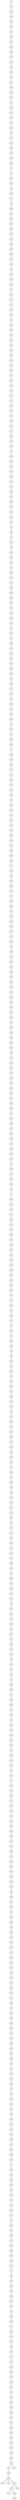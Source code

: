 graph {
n0;
n1;
n2;
n3;
n4;
n5;
n6;
n7;
n8;
n9;
n10;
n11;
n12;
n13;
n14;
n15;
n16;
n17;
n18;
n19;
n20;
n21;
n22;
n23;
n24;
n25;
n26;
n27;
n28;
n29;
n30;
n31;
n32;
n33;
n34;
n35;
n36;
n37;
n38;
n39;
n40;
n41;
n42;
n43;
n44;
n45;
n46;
n47;
n48;
n49;
n50;
n51;
n52;
n53;
n54;
n55;
n56;
n57;
n58;
n59;
n60;
n61;
n62;
n63;
n64;
n65;
n66;
n67;
n68;
n69;
n70;
n71;
n72;
n73;
n74;
n75;
n76;
n77;
n78;
n79;
n80;
n81;
n82;
n83;
n84;
n85;
n86;
n87;
n88;
n89;
n90;
n91;
n92;
n93;
n94;
n95;
n96;
n97;
n98;
n99;
n100;
n101;
n102;
n103;
n104;
n105;
n106;
n107;
n108;
n109;
n110;
n111;
n112;
n113;
n114;
n115;
n116;
n117;
n118;
n119;
n120;
n121;
n122;
n123;
n124;
n125;
n126;
n127;
n128;
n129;
n130;
n131;
n132;
n133;
n134;
n135;
n136;
n137;
n138;
n139;
n140;
n141;
n142;
n143;
n144;
n145;
n146;
n147;
n148;
n149;
n150;
n151;
n152;
n153;
n154;
n155;
n156;
n157;
n158;
n159;
n160;
n161;
n162;
n163;
n164;
n165;
n166;
n167;
n168;
n169;
n170;
n171;
n172;
n173;
n174;
n175;
n176;
n177;
n178;
n179;
n180;
n181;
n182;
n183;
n184;
n185;
n186;
n187;
n188;
n189;
n190;
n191;
n192;
n193;
n194;
n195;
n196;
n197;
n198;
n199;
n200;
n201;
n202;
n203;
n204;
n205;
n206;
n207;
n208;
n209;
n210;
n211;
n212;
n213;
n214;
n215;
n216;
n217;
n218;
n219;
n220;
n221;
n222;
n223;
n224;
n225;
n226;
n227;
n228;
n229;
n230;
n231;
n232;
n233;
n234;
n235;
n236;
n237;
n238;
n239;
n240;
n241;
n242;
n243;
n244;
n245;
n246;
n247;
n248;
n249;
n250;
n251;
n252;
n253;
n254;
n255;
n256;
n257;
n258;
n259;
n260;
n261;
n262;
n263;
n264;
n265;
n266;
n267;
n268;
n269;
n270;
n271;
n272;
n273;
n274;
n275;
n276;
n277;
n278;
n279;
n280;
n281;
n282;
n283;
n284;
n285;
n286;
n287;
n288;
n289;
n290;
n291;
n292;
n293;
n294;
n295;
n296;
n297;
n298;
n299;
n300;
n301;
n302;
n303;
n304;
n305;
n306;
n307;
n308;
n309;
n310;
n311;
n312;
n313;
n314;
n315;
n316;
n317;
n318;
n319;
n320;
n321;
n322;
n323;
n324;
n325;
n326;
n327;
n328;
n329;
n330;
n331;
n332;
n333;
n334;
n335;
n336;
n337;
n338;
n339;
n340;
n341;
n342;
n343;
n344;
n345;
n346;
n347;
n348;
n349;
n350;
n351;
n352;
n353;
n354;
n355;
n356;
n357;
n358;
n359;
n360;
n361;
n362;
n363;
n364;
n365;
n366;
n367;
n368;
n369;
n370;
n371;
n372;
n373;
n374;
n375;
n376;
n377;
n378;
n379;
n380;
n381;
n382;
n383;
n384;
n385;
n386;
n387;
n388;
n389;
n390;
n391;
n392;
n393;
n394;
n395;
n396;
n397;
n398;
n399;
n400;
n401;
n402;
n403;
n404;
n405;
n406;
n407;
n408;
n409;
n410;
n411;
n412;
n413;
n414;
n415;
n416;
n417;
n418;
n419;
n420;
n421;
n422;
n423;
n424;
n425;
n426;
n427;
n428;
n429;
n430;
n431;
n432;
n433;
n434;
n435;
n436;
n437;
n438;
n439;
n440;
n441;
n442;
n443;
n444;
n445;
n446;
n447;
n448;
n449;
n450;
n451;
n452;
n453;
n454;
n455;
n456;
n457;
n458;
n459;
n460;
n461;
n462;
n463;
n464;
n465;
n466;
n467;
n468;
n469;
n470;
n471;
n472;
n473;
n474;
n475;
n476;
n477;
n478;
n479;
n480;
n481;
n482;
n483;
n484;
n485;
n486;
n487;
n488;
n489;
n490;
n491;
n492;
n493;
n494;
n495;
n496;
n497;
n498;
n499;
n0 -- n23;
n1 -- n356;
n1 -- n33;
n2 -- n166;
n2 -- n249;
n3 -- n304;
n3 -- n282;
n4 -- n446;
n4 -- n240;
n5 -- n20;
n5 -- n280;
n6 -- n385;
n6 -- n492;
n7 -- n154;
n7 -- n12;
n8 -- n108;
n8 -- n295;
n9 -- n50;
n9 -- n291;
n10 -- n329;
n10 -- n459;
n11 -- n168;
n11 -- n392;
n12 -- n310;
n12 -- n7;
n13 -- n263;
n13 -- n417;
n14 -- n374;
n14 -- n380;
n15 -- n479;
n15 -- n191;
n16 -- n229;
n16 -- n213;
n17 -- n174;
n17 -- n36;
n18 -- n338;
n18 -- n300;
n19 -- n43;
n19 -- n202;
n20 -- n5;
n20 -- n59;
n21 -- n223;
n21 -- n188;
n22 -- n214;
n22 -- n410;
n23 -- n140;
n23 -- n0;
n24 -- n423;
n24 -- n162;
n25 -- n120;
n25 -- n475;
n26 -- n125;
n26 -- n128;
n27 -- n85;
n27 -- n285;
n28 -- n488;
n28 -- n337;
n29 -- n36;
n29 -- n343;
n30 -- n485;
n30 -- n94;
n30 -- n426;
n31 -- n385;
n31 -- n252;
n32 -- n405;
n32 -- n103;
n33 -- n486;
n33 -- n1;
n34 -- n50;
n34 -- n41;
n35 -- n189;
n35 -- n293;
n36 -- n17;
n36 -- n29;
n37 -- n111;
n37 -- n90;
n38 -- n333;
n38 -- n248;
n39 -- n166;
n39 -- n355;
n40 -- n253;
n40 -- n130;
n41 -- n34;
n41 -- n413;
n42 -- n199;
n42 -- n180;
n43 -- n19;
n43 -- n115;
n44 -- n169;
n44 -- n362;
n45 -- n302;
n45 -- n203;
n46 -- n476;
n46 -- n369;
n47 -- n336;
n47 -- n306;
n48 -- n460;
n48 -- n281;
n49 -- n60;
n49 -- n162;
n50 -- n34;
n50 -- n9;
n51 -- n254;
n51 -- n318;
n52 -- n315;
n52 -- n364;
n53 -- n341;
n53 -- n227;
n54 -- n454;
n54 -- n417;
n55 -- n379;
n55 -- n308;
n56 -- n291;
n56 -- n219;
n57 -- n487;
n57 -- n366;
n58 -- n451;
n58 -- n419;
n59 -- n20;
n59 -- n213;
n60 -- n83;
n60 -- n49;
n61 -- n329;
n61 -- n82;
n62 -- n408;
n62 -- n127;
n63 -- n294;
n63 -- n416;
n64 -- n172;
n64 -- n482;
n65 -- n376;
n65 -- n303;
n66 -- n288;
n66 -- n435;
n67 -- n487;
n67 -- n135;
n68 -- n219;
n68 -- n497;
n69 -- n484;
n69 -- n297;
n70 -- n87;
n70 -- n406;
n71 -- n212;
n71 -- n434;
n72 -- n270;
n72 -- n467;
n73 -- n408;
n73 -- n348;
n74 -- n194;
n74 -- n398;
n75 -- n368;
n75 -- n101;
n76 -- n497;
n76 -- n305;
n77 -- n285;
n77 -- n165;
n78 -- n400;
n78 -- n177;
n79 -- n420;
n79 -- n145;
n80 -- n98;
n80 -- n165;
n81 -- n117;
n81 -- n287;
n82 -- n61;
n82 -- n367;
n83 -- n492;
n83 -- n60;
n84 -- n266;
n84 -- n238;
n85 -- n281;
n85 -- n27;
n86 -- n190;
n86 -- n139;
n87 -- n258;
n87 -- n70;
n88 -- n288;
n88 -- n97;
n89 -- n205;
n89 -- n467;
n90 -- n176;
n90 -- n37;
n91 -- n282;
n91 -- n146;
n92 -- n185;
n92 -- n469;
n93 -- n172;
n93 -- n136;
n94 -- n30;
n94 -- n453;
n95 -- n344;
n95 -- n423;
n96 -- n125;
n96 -- n472;
n97 -- n88;
n97 -- n234;
n98 -- n179;
n98 -- n80;
n99 -- n339;
n99 -- n271;
n100 -- n458;
n100 -- n216;
n101 -- n75;
n101 -- n389;
n102 -- n450;
n102 -- n159;
n103 -- n32;
n103 -- n274;
n104 -- n268;
n104 -- n233;
n105 -- n477;
n105 -- n314;
n106 -- n307;
n106 -- n407;
n107 -- n383;
n107 -- n262;
n108 -- n109;
n108 -- n8;
n109 -- n222;
n109 -- n108;
n110 -- n230;
n110 -- n369;
n111 -- n37;
n111 -- n372;
n112 -- n421;
n112 -- n482;
n113 -- n260;
n113 -- n128;
n114 -- n273;
n114 -- n159;
n115 -- n43;
n115 -- n258;
n116 -- n321;
n116 -- n299;
n117 -- n81;
n117 -- n324;
n118 -- n346;
n118 -- n436;
n119 -- n217;
n119 -- n499;
n120 -- n210;
n120 -- n25;
n121 -- n210;
n121 -- n275;
n122 -- n222;
n122 -- n133;
n123 -- n366;
n123 -- n144;
n124 -- n445;
n124 -- n278;
n125 -- n96;
n125 -- n26;
n126 -- n380;
n126 -- n377;
n127 -- n62;
n127 -- n163;
n128 -- n26;
n128 -- n113;
n129 -- n334;
n129 -- n232;
n130 -- n220;
n130 -- n40;
n131 -- n263;
n131 -- n142;
n132 -- n256;
n132 -- n494;
n133 -- n173;
n133 -- n122;
n134 -- n471;
n134 -- n279;
n135 -- n458;
n135 -- n67;
n136 -- n93;
n136 -- n161;
n137 -- n311;
n137 -- n468;
n137 -- n455;
n138 -- n181;
n138 -- n173;
n139 -- n303;
n139 -- n86;
n140 -- n23;
n140 -- n459;
n141 -- n420;
n141 -- n184;
n142 -- n131;
n142 -- n306;
n143 -- n387;
n143 -- n271;
n144 -- n123;
n144 -- n237;
n145 -- n79;
n145 -- n461;
n146 -- n91;
n146 -- n461;
n147 -- n433;
n147 -- n397;
n148 -- n157;
n148 -- n440;
n149 -- n425;
n149 -- n446;
n150 -- n360;
n150 -- n352;
n151 -- n400;
n151 -- n332;
n152 -- n186;
n152 -- n242;
n153 -- n236;
n153 -- n226;
n154 -- n7;
n154 -- n436;
n155 -- n305;
n155 -- n470;
n156 -- n278;
n156 -- n485;
n157 -- n148;
n157 -- n175;
n158 -- n354;
n158 -- n246;
n159 -- n114;
n159 -- n102;
n160 -- n373;
n160 -- n411;
n161 -- n136;
n161 -- n229;
n162 -- n24;
n162 -- n49;
n163 -- n184;
n163 -- n127;
n164 -- n357;
n164 -- n477;
n165 -- n80;
n165 -- n77;
n166 -- n39;
n166 -- n2;
n167 -- n181;
n167 -- n360;
n168 -- n11;
n168 -- n280;
n169 -- n277;
n169 -- n44;
n170 -- n313;
n170 -- n207;
n171 -- n254;
n171 -- n347;
n172 -- n93;
n172 -- n64;
n173 -- n133;
n173 -- n138;
n174 -- n17;
n174 -- n290;
n175 -- n265;
n175 -- n157;
n176 -- n431;
n176 -- n90;
n177 -- n78;
n177 -- n203;
n178 -- n481;
n178 -- n342;
n179 -- n98;
n179 -- n428;
n180 -- n252;
n180 -- n42;
n181 -- n138;
n181 -- n167;
n182 -- n484;
n182 -- n253;
n183 -- n325;
n183 -- n323;
n184 -- n141;
n184 -- n163;
n185 -- n439;
n185 -- n92;
n186 -- n152;
n186 -- n325;
n187 -- n353;
n187 -- n375;
n188 -- n215;
n188 -- n21;
n189 -- n382;
n189 -- n35;
n190 -- n440;
n190 -- n86;
n191 -- n421;
n191 -- n15;
n192 -- n483;
n192 -- n255;
n193 -- n465;
n193 -- n391;
n194 -- n236;
n194 -- n74;
n195 -- n200;
n195 -- n197;
n196 -- n416;
n196 -- n197;
n197 -- n196;
n197 -- n195;
n198 -- n276;
n198 -- n422;
n199 -- n227;
n199 -- n42;
n200 -- n330;
n200 -- n195;
n201 -- n452;
n201 -- n474;
n202 -- n462;
n202 -- n19;
n203 -- n45;
n203 -- n177;
n204 -- n289;
n204 -- n316;
n205 -- n89;
n205 -- n245;
n206 -- n489;
n206 -- n343;
n207 -- n170;
n207 -- n224;
n208 -- n448;
n208 -- n345;
n209 -- n312;
n209 -- n432;
n209 -- n455;
n209 -- n453;
n210 -- n120;
n210 -- n121;
n211 -- n235;
n211 -- n481;
n212 -- n71;
n212 -- n246;
n213 -- n16;
n213 -- n59;
n214 -- n22;
n214 -- n361;
n215 -- n351;
n215 -- n188;
n216 -- n327;
n216 -- n100;
n217 -- n339;
n217 -- n119;
n218 -- n353;
n218 -- n244;
n219 -- n56;
n219 -- n68;
n220 -- n130;
n220 -- n478;
n221 -- n336;
n221 -- n293;
n222 -- n122;
n222 -- n109;
n223 -- n21;
n223 -- n403;
n224 -- n321;
n224 -- n207;
n225 -- n315;
n225 -- n326;
n226 -- n153;
n226 -- n403;
n227 -- n53;
n227 -- n199;
n228 -- n298;
n228 -- n233;
n229 -- n16;
n229 -- n161;
n230 -- n110;
n230 -- n391;
n231 -- n376;
n231 -- n469;
n232 -- n490;
n232 -- n129;
n233 -- n228;
n233 -- n104;
n234 -- n462;
n234 -- n97;
n235 -- n425;
n235 -- n211;
n236 -- n194;
n236 -- n153;
n237 -- n414;
n237 -- n144;
n238 -- n474;
n238 -- n84;
n239 -- n334;
n239 -- n412;
n240 -- n454;
n240 -- n4;
n241 -- n437;
n241 -- n375;
n242 -- n152;
n242 -- n396;
n243 -- n349;
n243 -- n320;
n244 -- n218;
n244 -- n447;
n245 -- n205;
n245 -- n493;
n246 -- n212;
n246 -- n158;
n247 -- n361;
n247 -- n404;
n248 -- n38;
n248 -- n424;
n249 -- n309;
n249 -- n2;
n250 -- n272;
n250 -- n362;
n251 -- n374;
n251 -- n489;
n252 -- n31;
n252 -- n180;
n253 -- n182;
n253 -- n40;
n254 -- n171;
n254 -- n51;
n255 -- n296;
n255 -- n192;
n256 -- n390;
n256 -- n132;
n257 -- n267;
n257 -- n438;
n258 -- n115;
n258 -- n87;
n259 -- n333;
n259 -- n318;
n260 -- n463;
n260 -- n113;
n261 -- n433;
n261 -- n419;
n262 -- n107;
n262 -- n427;
n263 -- n131;
n263 -- n13;
n264 -- n267;
n264 -- n295;
n265 -- n273;
n265 -- n175;
n266 -- n342;
n266 -- n84;
n267 -- n264;
n267 -- n257;
n268 -- n435;
n268 -- n104;
n269 -- n394;
n269 -- n290;
n270 -- n72;
n270 -- n418;
n271 -- n143;
n271 -- n99;
n272 -- n317;
n272 -- n250;
n273 -- n265;
n273 -- n114;
n274 -- n347;
n274 -- n103;
n275 -- n121;
n275 -- n287;
n276 -- n319;
n276 -- n198;
n277 -- n169;
n277 -- n456;
n278 -- n156;
n278 -- n124;
n279 -- n450;
n279 -- n134;
n280 -- n168;
n280 -- n5;
n281 -- n85;
n281 -- n48;
n282 -- n91;
n282 -- n3;
n283 -- n386;
n283 -- n475;
n284 -- n323;
n284 -- n388;
n285 -- n27;
n285 -- n77;
n286 -- n327;
n286 -- n384;
n287 -- n81;
n287 -- n275;
n288 -- n66;
n288 -- n88;
n289 -- n407;
n289 -- n204;
n290 -- n269;
n290 -- n174;
n291 -- n56;
n291 -- n9;
n292 -- n422;
n292 -- n309;
n293 -- n35;
n293 -- n221;
n294 -- n63;
n294 -- n335;
n295 -- n264;
n295 -- n8;
n296 -- n359;
n296 -- n255;
n297 -- n395;
n297 -- n69;
n298 -- n228;
n298 -- n389;
n299 -- n438;
n299 -- n116;
n300 -- n344;
n300 -- n18;
n301 -- n322;
n301 -- n444;
n302 -- n310;
n302 -- n45;
n303 -- n65;
n303 -- n139;
n304 -- n437;
n304 -- n3;
n305 -- n155;
n305 -- n76;
n306 -- n47;
n306 -- n142;
n307 -- n341;
n307 -- n106;
n308 -- n363;
n308 -- n55;
n309 -- n292;
n309 -- n249;
n310 -- n302;
n310 -- n12;
n311 -- n137;
n312 -- n209;
n313 -- n464;
n313 -- n170;
n314 -- n105;
n314 -- n457;
n315 -- n52;
n315 -- n225;
n316 -- n204;
n316 -- n442;
n317 -- n272;
n317 -- n358;
n318 -- n51;
n318 -- n259;
n319 -- n276;
n319 -- n415;
n320 -- n441;
n320 -- n243;
n321 -- n224;
n321 -- n116;
n322 -- n301;
n322 -- n363;
n323 -- n183;
n323 -- n284;
n324 -- n117;
n324 -- n346;
n325 -- n183;
n325 -- n186;
n326 -- n418;
n326 -- n225;
n327 -- n216;
n327 -- n286;
n328 -- n390;
n328 -- n402;
n329 -- n61;
n329 -- n10;
n330 -- n200;
n330 -- n444;
n331 -- n491;
n331 -- n443;
n332 -- n151;
n332 -- n430;
n333 -- n259;
n333 -- n38;
n334 -- n239;
n334 -- n129;
n335 -- n294;
n335 -- n466;
n336 -- n47;
n336 -- n221;
n337 -- n383;
n337 -- n28;
n338 -- n449;
n338 -- n18;
n339 -- n99;
n339 -- n217;
n340 -- n370;
n340 -- n404;
n341 -- n307;
n341 -- n53;
n342 -- n178;
n342 -- n266;
n343 -- n206;
n343 -- n29;
n344 -- n300;
n344 -- n95;
n345 -- n434;
n345 -- n208;
n346 -- n118;
n346 -- n324;
n347 -- n171;
n347 -- n274;
n348 -- n73;
n348 -- n392;
n349 -- n457;
n349 -- n243;
n350 -- n384;
n350 -- n470;
n351 -- n215;
n351 -- n486;
n352 -- n413;
n352 -- n150;
n353 -- n218;
n353 -- n187;
n354 -- n158;
n354 -- n499;
n355 -- n39;
n355 -- n364;
n356 -- n357;
n356 -- n1;
n357 -- n356;
n357 -- n164;
n358 -- n317;
n358 -- n490;
n359 -- n365;
n359 -- n296;
n360 -- n150;
n360 -- n167;
n361 -- n247;
n361 -- n214;
n362 -- n250;
n362 -- n44;
n363 -- n322;
n363 -- n308;
n364 -- n355;
n364 -- n52;
n365 -- n359;
n365 -- n424;
n366 -- n123;
n366 -- n57;
n367 -- n463;
n367 -- n82;
n368 -- n471;
n368 -- n75;
n369 -- n46;
n369 -- n110;
n370 -- n460;
n370 -- n340;
n371 -- n397;
n371 -- n381;
n372 -- n111;
n372 -- n378;
n373 -- n160;
n373 -- n488;
n374 -- n251;
n374 -- n14;
n375 -- n241;
n375 -- n187;
n376 -- n231;
n376 -- n65;
n377 -- n126;
n377 -- n387;
n378 -- n372;
n378 -- n495;
n379 -- n55;
n379 -- n398;
n380 -- n126;
n380 -- n14;
n381 -- n464;
n381 -- n371;
n382 -- n414;
n382 -- n189;
n383 -- n107;
n383 -- n337;
n384 -- n350;
n384 -- n286;
n385 -- n31;
n385 -- n6;
n386 -- n472;
n386 -- n283;
n387 -- n143;
n387 -- n377;
n388 -- n284;
n388 -- n439;
n389 -- n298;
n389 -- n101;
n390 -- n256;
n390 -- n328;
n391 -- n230;
n391 -- n193;
n392 -- n11;
n392 -- n348;
n393 -- n478;
n393 -- n465;
n394 -- n269;
n394 -- n493;
n395 -- n297;
n395 -- n466;
n396 -- n242;
n396 -- n480;
n397 -- n147;
n397 -- n371;
n398 -- n379;
n398 -- n74;
n399 -- n494;
n399 -- n456;
n400 -- n78;
n400 -- n151;
n401 -- n412;
n401 -- n476;
n402 -- n452;
n402 -- n328;
n403 -- n223;
n403 -- n226;
n404 -- n247;
n404 -- n340;
n405 -- n498;
n405 -- n32;
n406 -- n415;
n406 -- n70;
n407 -- n289;
n407 -- n106;
n408 -- n73;
n408 -- n62;
n409 -- n455;
n410 -- n22;
n410 -- n449;
n411 -- n479;
n411 -- n160;
n412 -- n239;
n412 -- n401;
n413 -- n41;
n413 -- n352;
n414 -- n382;
n414 -- n237;
n415 -- n319;
n415 -- n406;
n416 -- n63;
n416 -- n196;
n417 -- n54;
n417 -- n13;
n418 -- n270;
n418 -- n326;
n419 -- n261;
n419 -- n58;
n420 -- n79;
n420 -- n141;
n421 -- n112;
n421 -- n191;
n422 -- n292;
n422 -- n198;
n423 -- n24;
n423 -- n95;
n424 -- n365;
n424 -- n248;
n425 -- n149;
n425 -- n235;
n426 -- n30;
n427 -- n262;
n427 -- n495;
n428 -- n179;
n428 -- n431;
n429 -- n445;
n429 -- n443;
n430 -- n483;
n430 -- n332;
n431 -- n176;
n431 -- n428;
n432 -- n209;
n433 -- n261;
n433 -- n147;
n434 -- n71;
n434 -- n345;
n435 -- n268;
n435 -- n66;
n436 -- n118;
n436 -- n154;
n437 -- n304;
n437 -- n241;
n438 -- n257;
n438 -- n299;
n439 -- n185;
n439 -- n388;
n440 -- n148;
n440 -- n190;
n441 -- n442;
n441 -- n320;
n442 -- n441;
n442 -- n316;
n443 -- n429;
n443 -- n331;
n444 -- n301;
n444 -- n330;
n445 -- n429;
n445 -- n124;
n446 -- n149;
n446 -- n4;
n447 -- n480;
n447 -- n244;
n448 -- n491;
n448 -- n208;
n449 -- n410;
n449 -- n338;
n450 -- n279;
n450 -- n102;
n451 -- n473;
n451 -- n58;
n452 -- n201;
n452 -- n402;
n453 -- n209;
n453 -- n94;
n454 -- n240;
n454 -- n54;
n455 -- n137;
n455 -- n409;
n455 -- n209;
n456 -- n399;
n456 -- n277;
n457 -- n349;
n457 -- n314;
n458 -- n100;
n458 -- n135;
n459 -- n140;
n459 -- n10;
n460 -- n370;
n460 -- n48;
n461 -- n145;
n461 -- n146;
n462 -- n202;
n462 -- n234;
n463 -- n260;
n463 -- n367;
n464 -- n313;
n464 -- n381;
n465 -- n193;
n465 -- n393;
n466 -- n395;
n466 -- n335;
n467 -- n89;
n467 -- n72;
n468 -- n137;
n468 -- n496;
n469 -- n231;
n469 -- n92;
n470 -- n155;
n470 -- n350;
n471 -- n134;
n471 -- n368;
n472 -- n386;
n472 -- n96;
n473 -- n498;
n473 -- n451;
n474 -- n201;
n474 -- n238;
n475 -- n25;
n475 -- n283;
n476 -- n46;
n476 -- n401;
n477 -- n105;
n477 -- n164;
n478 -- n393;
n478 -- n220;
n479 -- n411;
n479 -- n15;
n480 -- n396;
n480 -- n447;
n481 -- n178;
n481 -- n211;
n482 -- n112;
n482 -- n64;
n483 -- n192;
n483 -- n430;
n484 -- n182;
n484 -- n69;
n485 -- n156;
n485 -- n30;
n486 -- n351;
n486 -- n33;
n487 -- n67;
n487 -- n57;
n488 -- n28;
n488 -- n373;
n489 -- n251;
n489 -- n206;
n490 -- n358;
n490 -- n232;
n491 -- n448;
n491 -- n331;
n492 -- n83;
n492 -- n6;
n493 -- n394;
n493 -- n245;
n494 -- n399;
n494 -- n132;
n495 -- n378;
n495 -- n427;
n496 -- n468;
n497 -- n76;
n497 -- n68;
n498 -- n405;
n498 -- n473;
n499 -- n354;
n499 -- n119;
}
